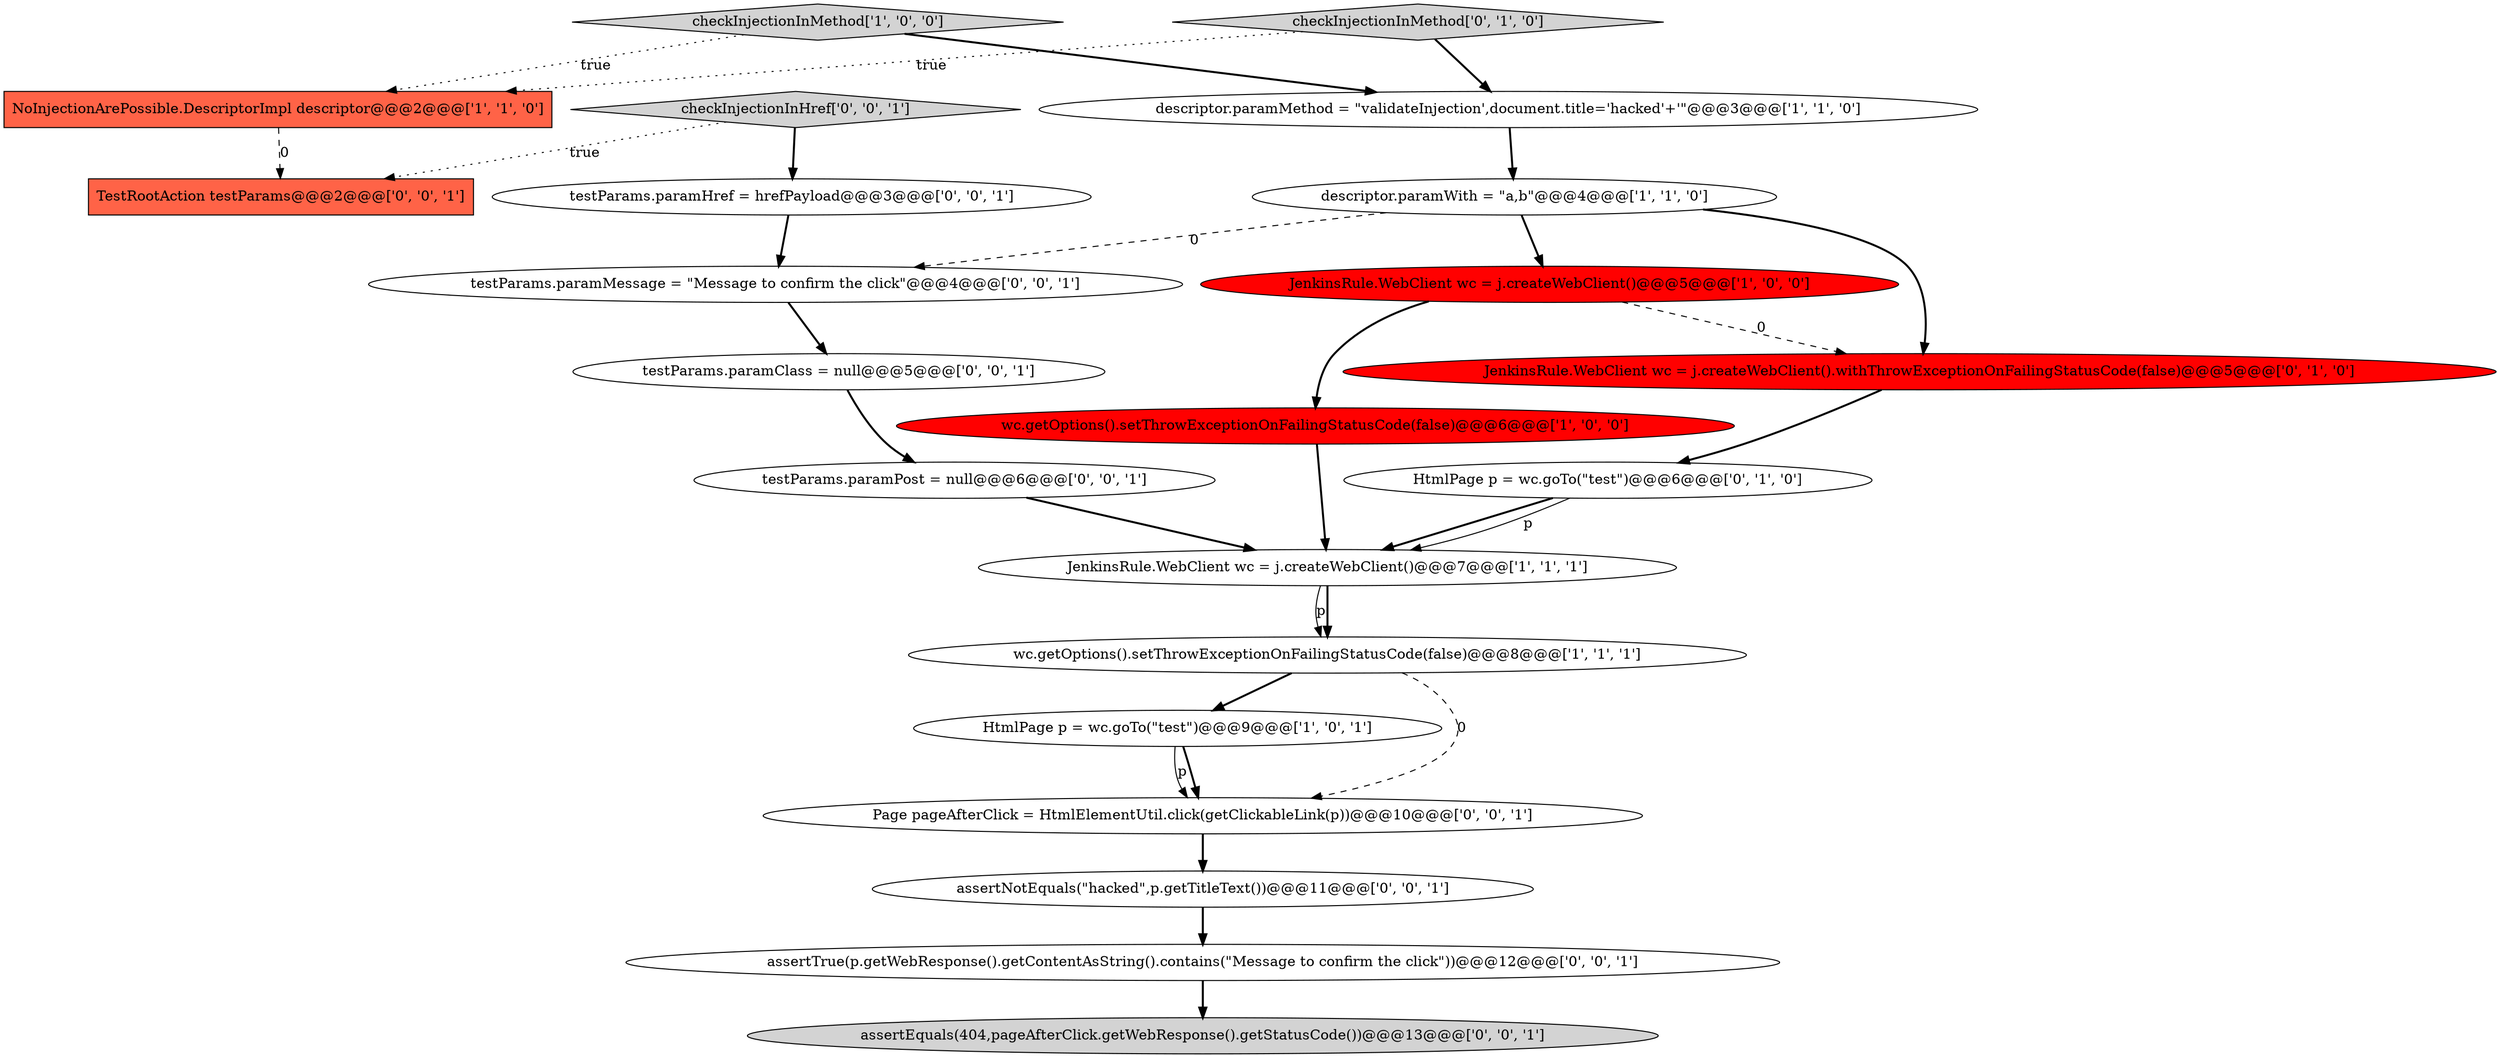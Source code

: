 digraph {
8 [style = filled, label = "wc.getOptions().setThrowExceptionOnFailingStatusCode(false)@@@6@@@['1', '0', '0']", fillcolor = red, shape = ellipse image = "AAA1AAABBB1BBB"];
21 [style = filled, label = "assertNotEquals(\"hacked\",p.getTitleText())@@@11@@@['0', '0', '1']", fillcolor = white, shape = ellipse image = "AAA0AAABBB3BBB"];
5 [style = filled, label = "checkInjectionInMethod['1', '0', '0']", fillcolor = lightgray, shape = diamond image = "AAA0AAABBB1BBB"];
18 [style = filled, label = "testParams.paramPost = null@@@6@@@['0', '0', '1']", fillcolor = white, shape = ellipse image = "AAA0AAABBB3BBB"];
4 [style = filled, label = "JenkinsRule.WebClient wc = j.createWebClient()@@@7@@@['1', '1', '1']", fillcolor = white, shape = ellipse image = "AAA0AAABBB1BBB"];
2 [style = filled, label = "descriptor.paramWith = \"a,b\"@@@4@@@['1', '1', '0']", fillcolor = white, shape = ellipse image = "AAA0AAABBB1BBB"];
11 [style = filled, label = "HtmlPage p = wc.goTo(\"test\")@@@6@@@['0', '1', '0']", fillcolor = white, shape = ellipse image = "AAA0AAABBB2BBB"];
16 [style = filled, label = "testParams.paramHref = hrefPayload@@@3@@@['0', '0', '1']", fillcolor = white, shape = ellipse image = "AAA0AAABBB3BBB"];
9 [style = filled, label = "checkInjectionInMethod['0', '1', '0']", fillcolor = lightgray, shape = diamond image = "AAA0AAABBB2BBB"];
7 [style = filled, label = "HtmlPage p = wc.goTo(\"test\")@@@9@@@['1', '0', '1']", fillcolor = white, shape = ellipse image = "AAA0AAABBB1BBB"];
12 [style = filled, label = "assertTrue(p.getWebResponse().getContentAsString().contains(\"Message to confirm the click\"))@@@12@@@['0', '0', '1']", fillcolor = white, shape = ellipse image = "AAA0AAABBB3BBB"];
20 [style = filled, label = "TestRootAction testParams@@@2@@@['0', '0', '1']", fillcolor = tomato, shape = box image = "AAA0AAABBB3BBB"];
17 [style = filled, label = "testParams.paramClass = null@@@5@@@['0', '0', '1']", fillcolor = white, shape = ellipse image = "AAA0AAABBB3BBB"];
15 [style = filled, label = "checkInjectionInHref['0', '0', '1']", fillcolor = lightgray, shape = diamond image = "AAA0AAABBB3BBB"];
14 [style = filled, label = "assertEquals(404,pageAfterClick.getWebResponse().getStatusCode())@@@13@@@['0', '0', '1']", fillcolor = lightgray, shape = ellipse image = "AAA0AAABBB3BBB"];
13 [style = filled, label = "testParams.paramMessage = \"Message to confirm the click\"@@@4@@@['0', '0', '1']", fillcolor = white, shape = ellipse image = "AAA0AAABBB3BBB"];
3 [style = filled, label = "JenkinsRule.WebClient wc = j.createWebClient()@@@5@@@['1', '0', '0']", fillcolor = red, shape = ellipse image = "AAA1AAABBB1BBB"];
6 [style = filled, label = "descriptor.paramMethod = \"validateInjection',document.title='hacked'+'\"@@@3@@@['1', '1', '0']", fillcolor = white, shape = ellipse image = "AAA0AAABBB1BBB"];
0 [style = filled, label = "NoInjectionArePossible.DescriptorImpl descriptor@@@2@@@['1', '1', '0']", fillcolor = tomato, shape = box image = "AAA0AAABBB1BBB"];
1 [style = filled, label = "wc.getOptions().setThrowExceptionOnFailingStatusCode(false)@@@8@@@['1', '1', '1']", fillcolor = white, shape = ellipse image = "AAA0AAABBB1BBB"];
19 [style = filled, label = "Page pageAfterClick = HtmlElementUtil.click(getClickableLink(p))@@@10@@@['0', '0', '1']", fillcolor = white, shape = ellipse image = "AAA0AAABBB3BBB"];
10 [style = filled, label = "JenkinsRule.WebClient wc = j.createWebClient().withThrowExceptionOnFailingStatusCode(false)@@@5@@@['0', '1', '0']", fillcolor = red, shape = ellipse image = "AAA1AAABBB2BBB"];
16->13 [style = bold, label=""];
9->0 [style = dotted, label="true"];
2->3 [style = bold, label=""];
11->4 [style = bold, label=""];
1->19 [style = dashed, label="0"];
15->20 [style = dotted, label="true"];
5->0 [style = dotted, label="true"];
2->10 [style = bold, label=""];
15->16 [style = bold, label=""];
0->20 [style = dashed, label="0"];
1->7 [style = bold, label=""];
9->6 [style = bold, label=""];
21->12 [style = bold, label=""];
6->2 [style = bold, label=""];
13->17 [style = bold, label=""];
5->6 [style = bold, label=""];
18->4 [style = bold, label=""];
11->4 [style = solid, label="p"];
2->13 [style = dashed, label="0"];
3->8 [style = bold, label=""];
4->1 [style = solid, label="p"];
12->14 [style = bold, label=""];
4->1 [style = bold, label=""];
3->10 [style = dashed, label="0"];
8->4 [style = bold, label=""];
7->19 [style = bold, label=""];
17->18 [style = bold, label=""];
7->19 [style = solid, label="p"];
10->11 [style = bold, label=""];
19->21 [style = bold, label=""];
}
